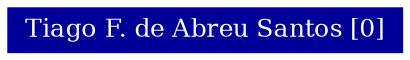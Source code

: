 strict graph grafo2 {
	graph [bb="0,0,155,21",
		id=grafo2,
		overlap=False
	];
	node [fontsize=12,
		label="\N",
		shape=rectangle,
		style=filled
	];
	0	 [URL="membro-2200553486822519.html",
		color="#000099",
		fontcolor="#FFFFFF",
		height=0.29167,
		label="Tiago F. de Abreu Santos [0]",
		pos="77.5,10.5",
		width=2.1528];
}
